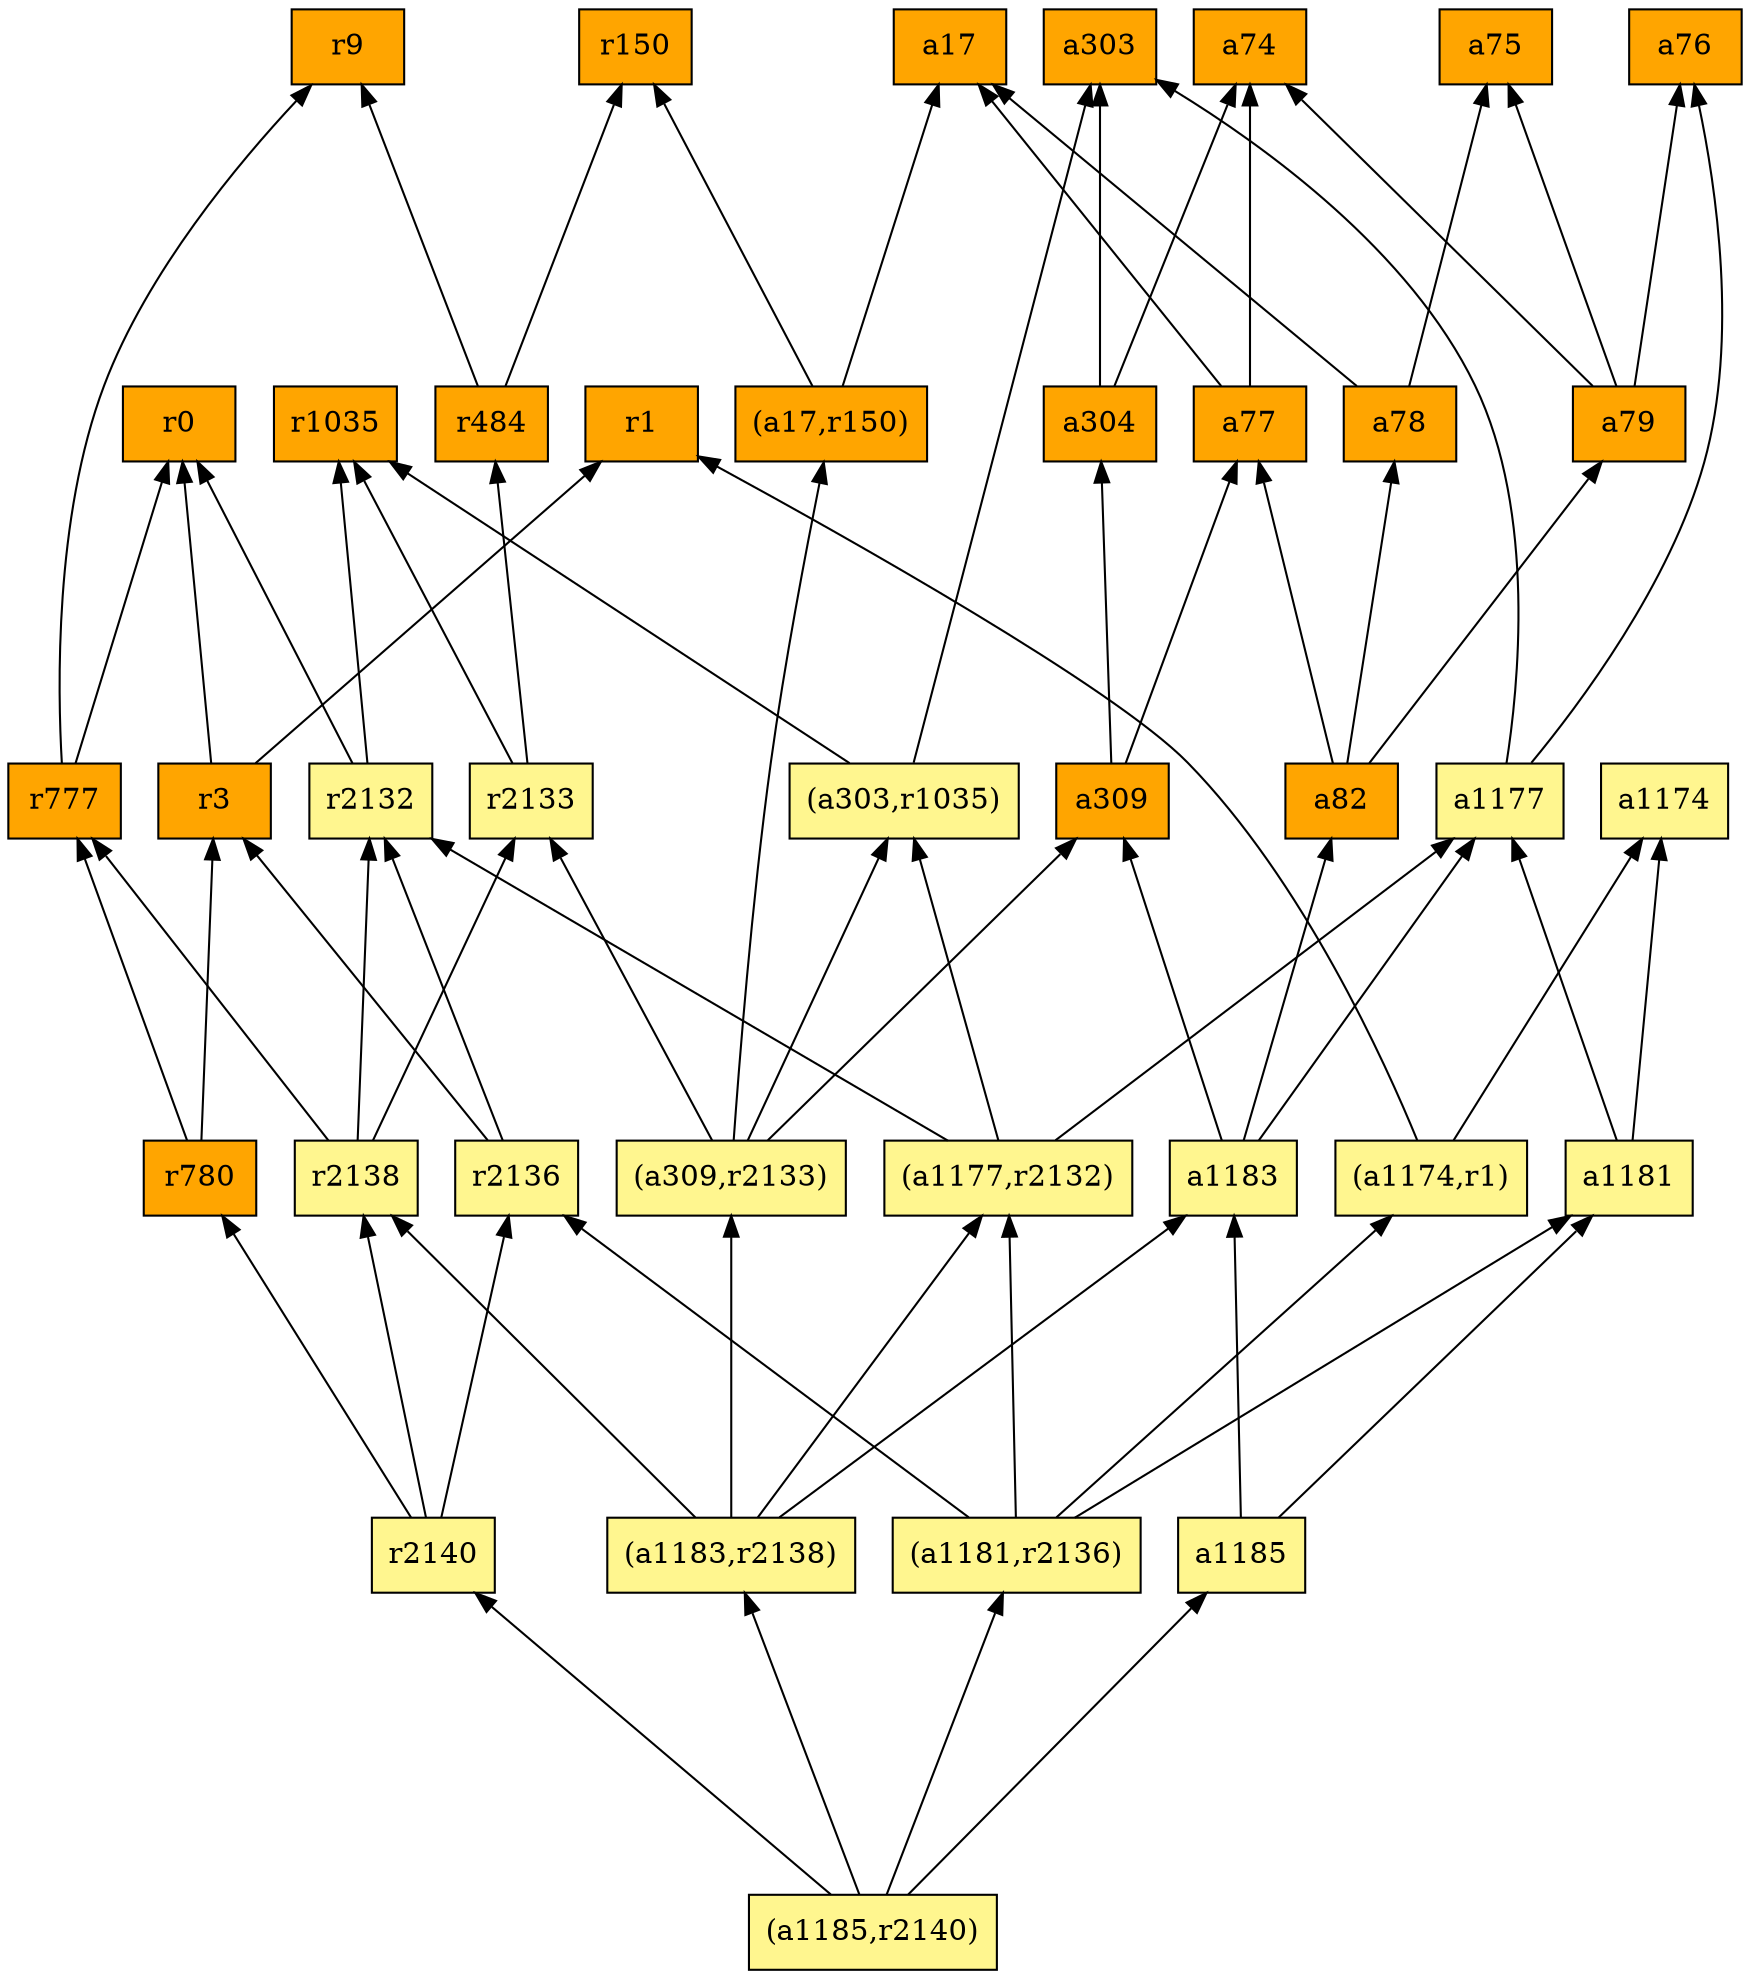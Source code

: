 digraph G {
rankdir=BT;ranksep="2.0";
"r2138" [shape=record,fillcolor=khaki1,style=filled,label="{r2138}"];
"a74" [shape=record,fillcolor=orange,style=filled,label="{a74}"];
"a79" [shape=record,fillcolor=orange,style=filled,label="{a79}"];
"a304" [shape=record,fillcolor=orange,style=filled,label="{a304}"];
"r1035" [shape=record,fillcolor=orange,style=filled,label="{r1035}"];
"(a1177,r2132)" [shape=record,fillcolor=khaki1,style=filled,label="{(a1177,r2132)}"];
"a77" [shape=record,fillcolor=orange,style=filled,label="{a77}"];
"r150" [shape=record,fillcolor=orange,style=filled,label="{r150}"];
"a1183" [shape=record,fillcolor=khaki1,style=filled,label="{a1183}"];
"a1174" [shape=record,fillcolor=khaki1,style=filled,label="{a1174}"];
"r9" [shape=record,fillcolor=orange,style=filled,label="{r9}"];
"a303" [shape=record,fillcolor=orange,style=filled,label="{a303}"];
"a76" [shape=record,fillcolor=orange,style=filled,label="{a76}"];
"a1181" [shape=record,fillcolor=khaki1,style=filled,label="{a1181}"];
"a82" [shape=record,fillcolor=orange,style=filled,label="{a82}"];
"(a1185,r2140)" [shape=record,fillcolor=khaki1,style=filled,label="{(a1185,r2140)}"];
"r3" [shape=record,fillcolor=orange,style=filled,label="{r3}"];
"r2136" [shape=record,fillcolor=khaki1,style=filled,label="{r2136}"];
"(a1181,r2136)" [shape=record,fillcolor=khaki1,style=filled,label="{(a1181,r2136)}"];
"r777" [shape=record,fillcolor=orange,style=filled,label="{r777}"];
"(a1174,r1)" [shape=record,fillcolor=khaki1,style=filled,label="{(a1174,r1)}"];
"r780" [shape=record,fillcolor=orange,style=filled,label="{r780}"];
"r2133" [shape=record,fillcolor=khaki1,style=filled,label="{r2133}"];
"a309" [shape=record,fillcolor=orange,style=filled,label="{a309}"];
"a75" [shape=record,fillcolor=orange,style=filled,label="{a75}"];
"a1185" [shape=record,fillcolor=khaki1,style=filled,label="{a1185}"];
"r484" [shape=record,fillcolor=orange,style=filled,label="{r484}"];
"a17" [shape=record,fillcolor=orange,style=filled,label="{a17}"];
"(a303,r1035)" [shape=record,fillcolor=khaki1,style=filled,label="{(a303,r1035)}"];
"a1177" [shape=record,fillcolor=khaki1,style=filled,label="{a1177}"];
"r2132" [shape=record,fillcolor=khaki1,style=filled,label="{r2132}"];
"a78" [shape=record,fillcolor=orange,style=filled,label="{a78}"];
"r2140" [shape=record,fillcolor=khaki1,style=filled,label="{r2140}"];
"(a1183,r2138)" [shape=record,fillcolor=khaki1,style=filled,label="{(a1183,r2138)}"];
"r1" [shape=record,fillcolor=orange,style=filled,label="{r1}"];
"r0" [shape=record,fillcolor=orange,style=filled,label="{r0}"];
"(a309,r2133)" [shape=record,fillcolor=khaki1,style=filled,label="{(a309,r2133)}"];
"(a17,r150)" [shape=record,fillcolor=orange,style=filled,label="{(a17,r150)}"];
"r2138" -> "r2132"
"r2138" -> "r777"
"r2138" -> "r2133"
"a79" -> "a75"
"a79" -> "a74"
"a79" -> "a76"
"a304" -> "a303"
"a304" -> "a74"
"(a1177,r2132)" -> "(a303,r1035)"
"(a1177,r2132)" -> "a1177"
"(a1177,r2132)" -> "r2132"
"a77" -> "a74"
"a77" -> "a17"
"a1183" -> "a309"
"a1183" -> "a82"
"a1183" -> "a1177"
"a1181" -> "a1177"
"a1181" -> "a1174"
"a82" -> "a78"
"a82" -> "a79"
"a82" -> "a77"
"(a1185,r2140)" -> "a1185"
"(a1185,r2140)" -> "r2140"
"(a1185,r2140)" -> "(a1183,r2138)"
"(a1185,r2140)" -> "(a1181,r2136)"
"r3" -> "r1"
"r3" -> "r0"
"r2136" -> "r2132"
"r2136" -> "r3"
"(a1181,r2136)" -> "r2136"
"(a1181,r2136)" -> "(a1177,r2132)"
"(a1181,r2136)" -> "(a1174,r1)"
"(a1181,r2136)" -> "a1181"
"r777" -> "r9"
"r777" -> "r0"
"(a1174,r1)" -> "a1174"
"(a1174,r1)" -> "r1"
"r780" -> "r3"
"r780" -> "r777"
"r2133" -> "r1035"
"r2133" -> "r484"
"a309" -> "a304"
"a309" -> "a77"
"a1185" -> "a1183"
"a1185" -> "a1181"
"r484" -> "r9"
"r484" -> "r150"
"(a303,r1035)" -> "r1035"
"(a303,r1035)" -> "a303"
"a1177" -> "a303"
"a1177" -> "a76"
"r2132" -> "r1035"
"r2132" -> "r0"
"a78" -> "a75"
"a78" -> "a17"
"r2140" -> "r2138"
"r2140" -> "r2136"
"r2140" -> "r780"
"(a1183,r2138)" -> "r2138"
"(a1183,r2138)" -> "(a1177,r2132)"
"(a1183,r2138)" -> "a1183"
"(a1183,r2138)" -> "(a309,r2133)"
"(a309,r2133)" -> "(a303,r1035)"
"(a309,r2133)" -> "a309"
"(a309,r2133)" -> "r2133"
"(a309,r2133)" -> "(a17,r150)"
"(a17,r150)" -> "r150"
"(a17,r150)" -> "a17"
}
